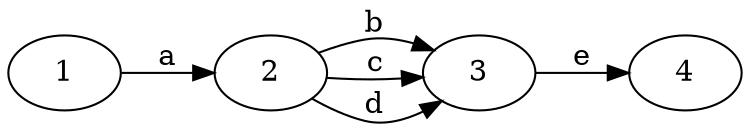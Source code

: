 digraph G
{
rankdir=LR
1 -> 2[label = "a"]
2 -> 3[label = "b"]
2 -> 3[label = "c"]
2 -> 3[label = "d"]
3 -> 4[label = "e"]
}

